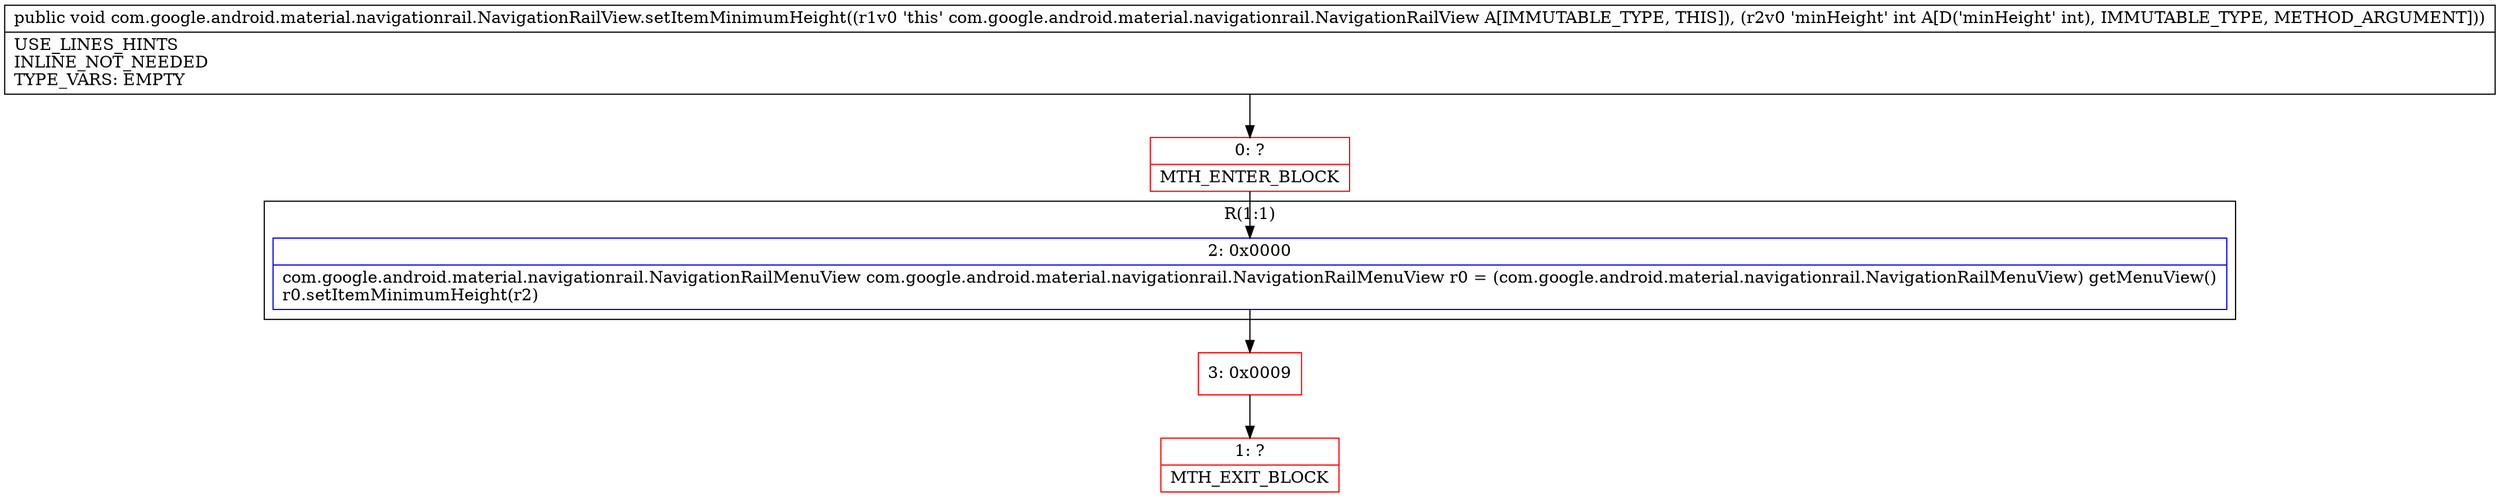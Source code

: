 digraph "CFG forcom.google.android.material.navigationrail.NavigationRailView.setItemMinimumHeight(I)V" {
subgraph cluster_Region_145161840 {
label = "R(1:1)";
node [shape=record,color=blue];
Node_2 [shape=record,label="{2\:\ 0x0000|com.google.android.material.navigationrail.NavigationRailMenuView com.google.android.material.navigationrail.NavigationRailMenuView r0 = (com.google.android.material.navigationrail.NavigationRailMenuView) getMenuView()\lr0.setItemMinimumHeight(r2)\l}"];
}
Node_0 [shape=record,color=red,label="{0\:\ ?|MTH_ENTER_BLOCK\l}"];
Node_3 [shape=record,color=red,label="{3\:\ 0x0009}"];
Node_1 [shape=record,color=red,label="{1\:\ ?|MTH_EXIT_BLOCK\l}"];
MethodNode[shape=record,label="{public void com.google.android.material.navigationrail.NavigationRailView.setItemMinimumHeight((r1v0 'this' com.google.android.material.navigationrail.NavigationRailView A[IMMUTABLE_TYPE, THIS]), (r2v0 'minHeight' int A[D('minHeight' int), IMMUTABLE_TYPE, METHOD_ARGUMENT]))  | USE_LINES_HINTS\lINLINE_NOT_NEEDED\lTYPE_VARS: EMPTY\l}"];
MethodNode -> Node_0;Node_2 -> Node_3;
Node_0 -> Node_2;
Node_3 -> Node_1;
}

